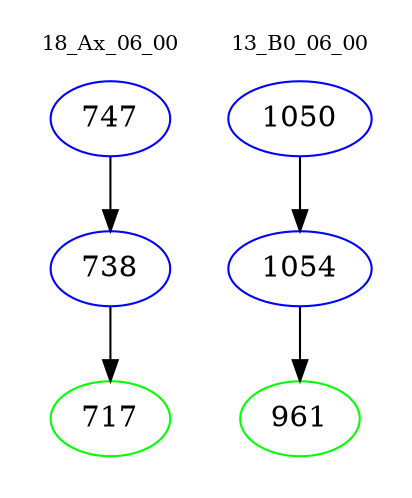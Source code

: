 digraph{
subgraph cluster_0 {
color = white
label = "18_Ax_06_00";
fontsize=10;
T0_747 [label="747", color="blue"]
T0_747 -> T0_738 [color="black"]
T0_738 [label="738", color="blue"]
T0_738 -> T0_717 [color="black"]
T0_717 [label="717", color="green"]
}
subgraph cluster_1 {
color = white
label = "13_B0_06_00";
fontsize=10;
T1_1050 [label="1050", color="blue"]
T1_1050 -> T1_1054 [color="black"]
T1_1054 [label="1054", color="blue"]
T1_1054 -> T1_961 [color="black"]
T1_961 [label="961", color="green"]
}
}
